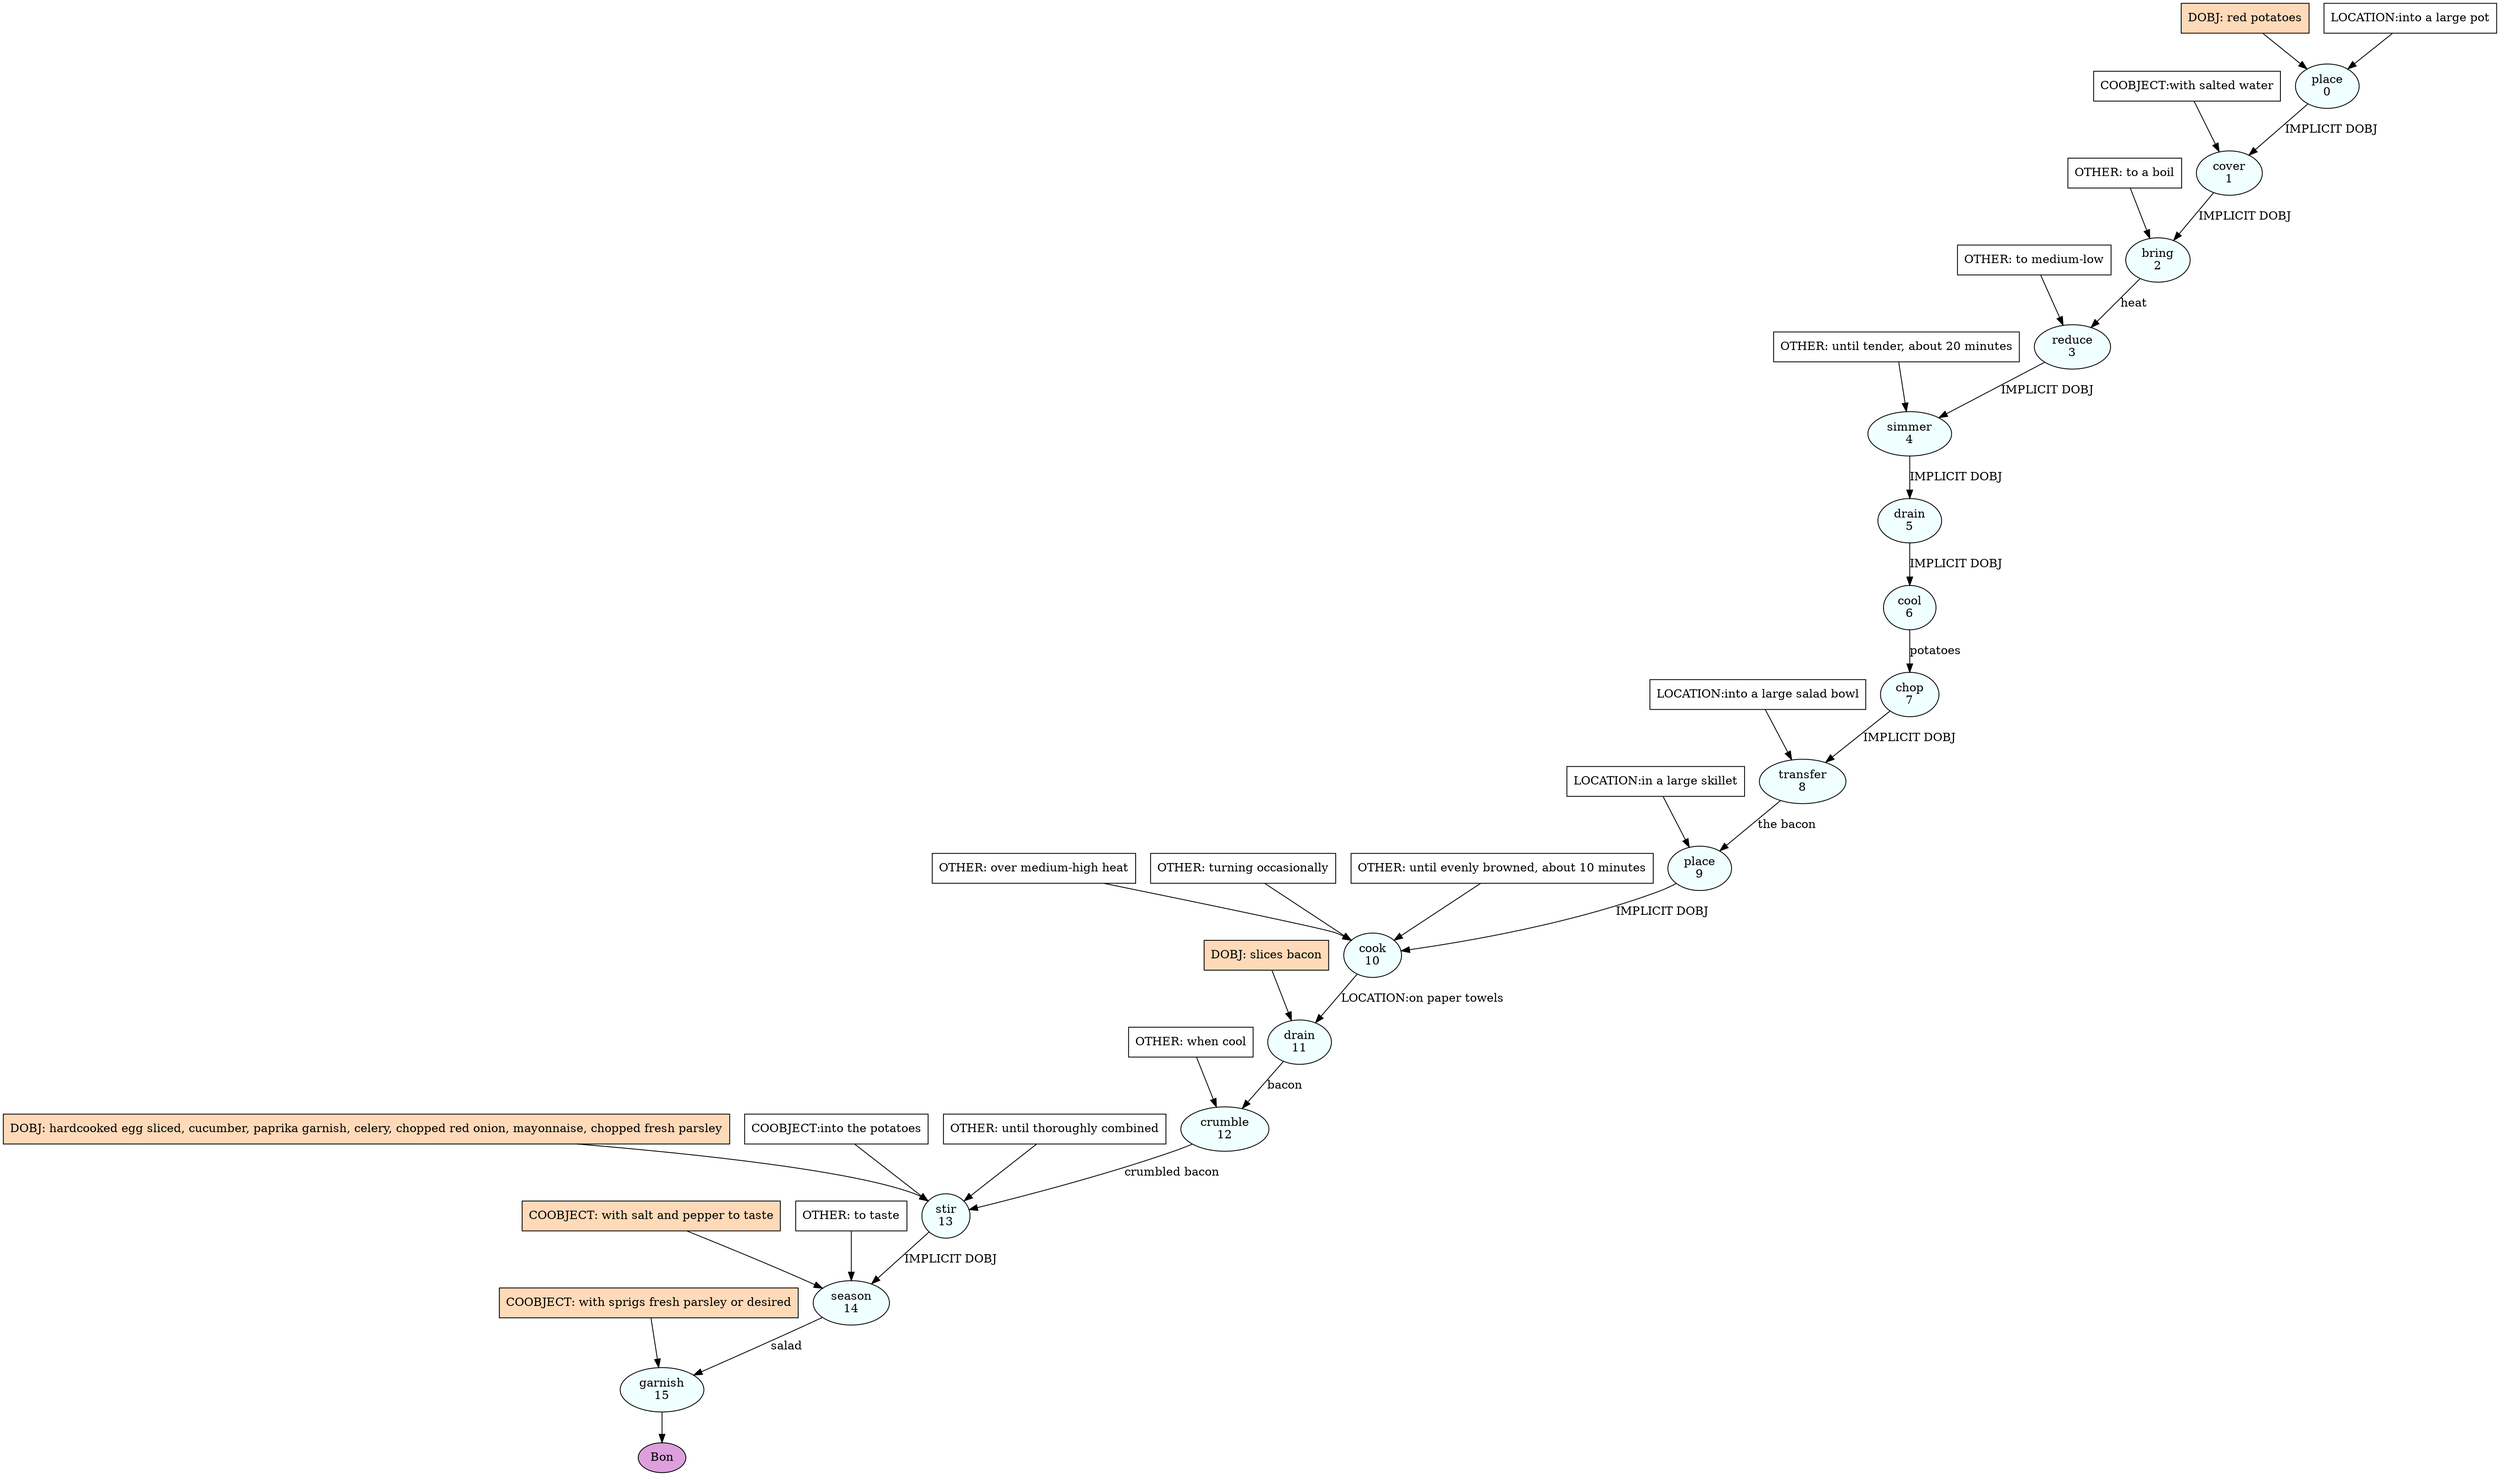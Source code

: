 digraph recipe {
E0[label="place
0", shape=oval, style=filled, fillcolor=azure]
E1[label="cover
1", shape=oval, style=filled, fillcolor=azure]
E2[label="bring
2", shape=oval, style=filled, fillcolor=azure]
E3[label="reduce
3", shape=oval, style=filled, fillcolor=azure]
E4[label="simmer
4", shape=oval, style=filled, fillcolor=azure]
E5[label="drain
5", shape=oval, style=filled, fillcolor=azure]
E6[label="cool
6", shape=oval, style=filled, fillcolor=azure]
E7[label="chop
7", shape=oval, style=filled, fillcolor=azure]
E8[label="transfer
8", shape=oval, style=filled, fillcolor=azure]
E9[label="place
9", shape=oval, style=filled, fillcolor=azure]
E10[label="cook
10", shape=oval, style=filled, fillcolor=azure]
E11[label="drain
11", shape=oval, style=filled, fillcolor=azure]
E12[label="crumble
12", shape=oval, style=filled, fillcolor=azure]
E13[label="stir
13", shape=oval, style=filled, fillcolor=azure]
E14[label="season
14", shape=oval, style=filled, fillcolor=azure]
E15[label="garnish
15", shape=oval, style=filled, fillcolor=azure]
D0[label="DOBJ: red potatoes", shape=box, style=filled, fillcolor=peachpuff]
D0 -> E0
P0_0[label="LOCATION:into a large pot", shape=box, style=filled, fillcolor=white]
P0_0 -> E0
E0 -> E1 [label="IMPLICIT DOBJ"]
P1_0_0[label="COOBJECT:with salted water", shape=box, style=filled, fillcolor=white]
P1_0_0 -> E1
E1 -> E2 [label="IMPLICIT DOBJ"]
O2_0_0[label="OTHER: to a boil", shape=box, style=filled, fillcolor=white]
O2_0_0 -> E2
E2 -> E3 [label="heat"]
O3_0_0[label="OTHER: to medium-low", shape=box, style=filled, fillcolor=white]
O3_0_0 -> E3
E3 -> E4 [label="IMPLICIT DOBJ"]
O4_0_0[label="OTHER: until tender, about 20 minutes", shape=box, style=filled, fillcolor=white]
O4_0_0 -> E4
E4 -> E5 [label="IMPLICIT DOBJ"]
E5 -> E6 [label="IMPLICIT DOBJ"]
E6 -> E7 [label="potatoes"]
E7 -> E8 [label="IMPLICIT DOBJ"]
P8_0_0[label="LOCATION:into a large salad bowl", shape=box, style=filled, fillcolor=white]
P8_0_0 -> E8
E8 -> E9 [label="the bacon"]
P9_0_0[label="LOCATION:in a large skillet", shape=box, style=filled, fillcolor=white]
P9_0_0 -> E9
E9 -> E10 [label="IMPLICIT DOBJ"]
O10_0_0[label="OTHER: over medium-high heat", shape=box, style=filled, fillcolor=white]
O10_0_0 -> E10
O10_1_0[label="OTHER: turning occasionally", shape=box, style=filled, fillcolor=white]
O10_1_0 -> E10
O10_2_0[label="OTHER: until evenly browned, about 10 minutes", shape=box, style=filled, fillcolor=white]
O10_2_0 -> E10
D11_ing[label="DOBJ: slices bacon", shape=box, style=filled, fillcolor=peachpuff]
D11_ing -> E11
E10 -> E11 [label="LOCATION:on paper towels"]
E11 -> E12 [label="bacon"]
O12_0_0[label="OTHER: when cool", shape=box, style=filled, fillcolor=white]
O12_0_0 -> E12
D13_ing[label="DOBJ: hardcooked egg sliced, cucumber, paprika garnish, celery, chopped red onion, mayonnaise, chopped fresh parsley", shape=box, style=filled, fillcolor=peachpuff]
D13_ing -> E13
E12 -> E13 [label="crumbled bacon"]
P13_0_0[label="COOBJECT:into the potatoes", shape=box, style=filled, fillcolor=white]
P13_0_0 -> E13
O13_0_0[label="OTHER: until thoroughly combined", shape=box, style=filled, fillcolor=white]
O13_0_0 -> E13
E13 -> E14 [label="IMPLICIT DOBJ"]
P14_0_ing[label="COOBJECT: with salt and pepper to taste", shape=box, style=filled, fillcolor=peachpuff]
P14_0_ing -> E14
O14_0_0[label="OTHER: to taste", shape=box, style=filled, fillcolor=white]
O14_0_0 -> E14
E14 -> E15 [label="salad"]
P15_0_ing[label="COOBJECT: with sprigs fresh parsley or desired", shape=box, style=filled, fillcolor=peachpuff]
P15_0_ing -> E15
EOR[label="Bon", shape=oval, style=filled, fillcolor=plum]
E15 -> EOR
}
